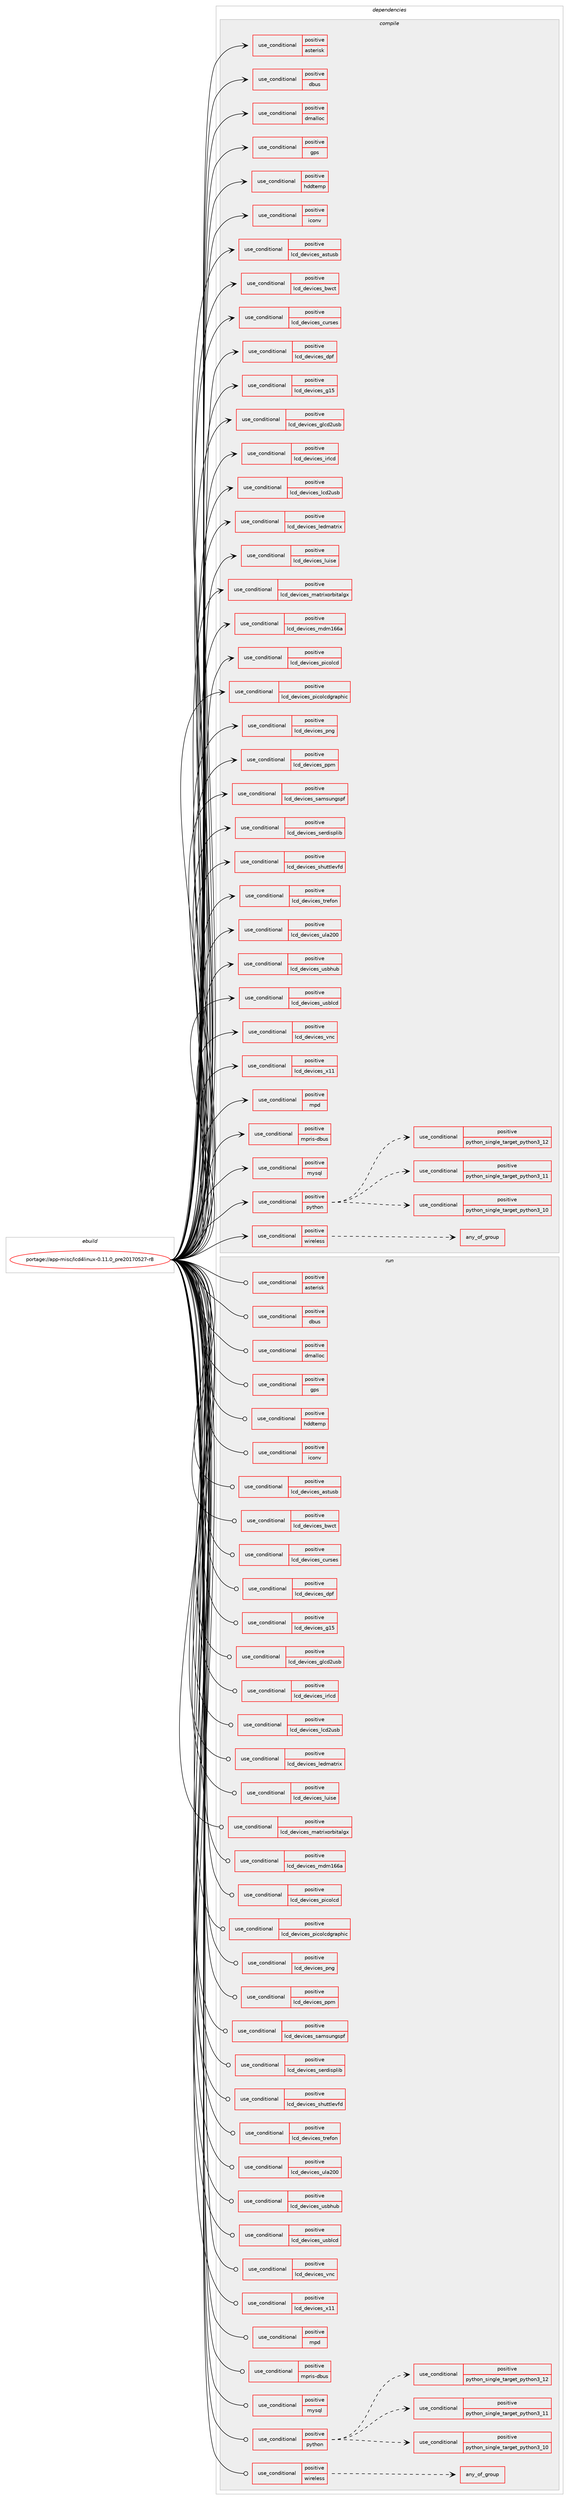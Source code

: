 digraph prolog {

# *************
# Graph options
# *************

newrank=true;
concentrate=true;
compound=true;
graph [rankdir=LR,fontname=Helvetica,fontsize=10,ranksep=1.5];#, ranksep=2.5, nodesep=0.2];
edge  [arrowhead=vee];
node  [fontname=Helvetica,fontsize=10];

# **********
# The ebuild
# **********

subgraph cluster_leftcol {
color=gray;
rank=same;
label=<<i>ebuild</i>>;
id [label="portage://app-misc/lcd4linux-0.11.0_pre20170527-r8", color=red, width=4, href="../app-misc/lcd4linux-0.11.0_pre20170527-r8.svg"];
}

# ****************
# The dependencies
# ****************

subgraph cluster_midcol {
color=gray;
label=<<i>dependencies</i>>;
subgraph cluster_compile {
fillcolor="#eeeeee";
style=filled;
label=<<i>compile</i>>;
subgraph cond11687 {
dependency18471 [label=<<TABLE BORDER="0" CELLBORDER="1" CELLSPACING="0" CELLPADDING="4"><TR><TD ROWSPAN="3" CELLPADDING="10">use_conditional</TD></TR><TR><TD>positive</TD></TR><TR><TD>asterisk</TD></TR></TABLE>>, shape=none, color=red];
# *** BEGIN UNKNOWN DEPENDENCY TYPE (TODO) ***
# dependency18471 -> package_dependency(portage://app-misc/lcd4linux-0.11.0_pre20170527-r8,install,no,net-misc,asterisk,none,[,,],[],[])
# *** END UNKNOWN DEPENDENCY TYPE (TODO) ***

}
id:e -> dependency18471:w [weight=20,style="solid",arrowhead="vee"];
subgraph cond11688 {
dependency18472 [label=<<TABLE BORDER="0" CELLBORDER="1" CELLSPACING="0" CELLPADDING="4"><TR><TD ROWSPAN="3" CELLPADDING="10">use_conditional</TD></TR><TR><TD>positive</TD></TR><TR><TD>dbus</TD></TR></TABLE>>, shape=none, color=red];
# *** BEGIN UNKNOWN DEPENDENCY TYPE (TODO) ***
# dependency18472 -> package_dependency(portage://app-misc/lcd4linux-0.11.0_pre20170527-r8,install,no,sys-apps,dbus,none,[,,],[],[])
# *** END UNKNOWN DEPENDENCY TYPE (TODO) ***

}
id:e -> dependency18472:w [weight=20,style="solid",arrowhead="vee"];
subgraph cond11689 {
dependency18473 [label=<<TABLE BORDER="0" CELLBORDER="1" CELLSPACING="0" CELLPADDING="4"><TR><TD ROWSPAN="3" CELLPADDING="10">use_conditional</TD></TR><TR><TD>positive</TD></TR><TR><TD>dmalloc</TD></TR></TABLE>>, shape=none, color=red];
# *** BEGIN UNKNOWN DEPENDENCY TYPE (TODO) ***
# dependency18473 -> package_dependency(portage://app-misc/lcd4linux-0.11.0_pre20170527-r8,install,no,dev-libs,dmalloc,none,[,,],[],[])
# *** END UNKNOWN DEPENDENCY TYPE (TODO) ***

}
id:e -> dependency18473:w [weight=20,style="solid",arrowhead="vee"];
subgraph cond11690 {
dependency18474 [label=<<TABLE BORDER="0" CELLBORDER="1" CELLSPACING="0" CELLPADDING="4"><TR><TD ROWSPAN="3" CELLPADDING="10">use_conditional</TD></TR><TR><TD>positive</TD></TR><TR><TD>gps</TD></TR></TABLE>>, shape=none, color=red];
# *** BEGIN UNKNOWN DEPENDENCY TYPE (TODO) ***
# dependency18474 -> package_dependency(portage://app-misc/lcd4linux-0.11.0_pre20170527-r8,install,no,dev-libs,nmeap,none,[,,],[],[])
# *** END UNKNOWN DEPENDENCY TYPE (TODO) ***

}
id:e -> dependency18474:w [weight=20,style="solid",arrowhead="vee"];
subgraph cond11691 {
dependency18475 [label=<<TABLE BORDER="0" CELLBORDER="1" CELLSPACING="0" CELLPADDING="4"><TR><TD ROWSPAN="3" CELLPADDING="10">use_conditional</TD></TR><TR><TD>positive</TD></TR><TR><TD>hddtemp</TD></TR></TABLE>>, shape=none, color=red];
# *** BEGIN UNKNOWN DEPENDENCY TYPE (TODO) ***
# dependency18475 -> package_dependency(portage://app-misc/lcd4linux-0.11.0_pre20170527-r8,install,no,app-admin,hddtemp,none,[,,],[],[])
# *** END UNKNOWN DEPENDENCY TYPE (TODO) ***

}
id:e -> dependency18475:w [weight=20,style="solid",arrowhead="vee"];
subgraph cond11692 {
dependency18476 [label=<<TABLE BORDER="0" CELLBORDER="1" CELLSPACING="0" CELLPADDING="4"><TR><TD ROWSPAN="3" CELLPADDING="10">use_conditional</TD></TR><TR><TD>positive</TD></TR><TR><TD>iconv</TD></TR></TABLE>>, shape=none, color=red];
# *** BEGIN UNKNOWN DEPENDENCY TYPE (TODO) ***
# dependency18476 -> package_dependency(portage://app-misc/lcd4linux-0.11.0_pre20170527-r8,install,no,virtual,libiconv,none,[,,],[],[])
# *** END UNKNOWN DEPENDENCY TYPE (TODO) ***

}
id:e -> dependency18476:w [weight=20,style="solid",arrowhead="vee"];
subgraph cond11693 {
dependency18477 [label=<<TABLE BORDER="0" CELLBORDER="1" CELLSPACING="0" CELLPADDING="4"><TR><TD ROWSPAN="3" CELLPADDING="10">use_conditional</TD></TR><TR><TD>positive</TD></TR><TR><TD>lcd_devices_astusb</TD></TR></TABLE>>, shape=none, color=red];
# *** BEGIN UNKNOWN DEPENDENCY TYPE (TODO) ***
# dependency18477 -> package_dependency(portage://app-misc/lcd4linux-0.11.0_pre20170527-r8,install,no,virtual,libusb,none,[,,],[slot(0),equal],[])
# *** END UNKNOWN DEPENDENCY TYPE (TODO) ***

}
id:e -> dependency18477:w [weight=20,style="solid",arrowhead="vee"];
subgraph cond11694 {
dependency18478 [label=<<TABLE BORDER="0" CELLBORDER="1" CELLSPACING="0" CELLPADDING="4"><TR><TD ROWSPAN="3" CELLPADDING="10">use_conditional</TD></TR><TR><TD>positive</TD></TR><TR><TD>lcd_devices_bwct</TD></TR></TABLE>>, shape=none, color=red];
# *** BEGIN UNKNOWN DEPENDENCY TYPE (TODO) ***
# dependency18478 -> package_dependency(portage://app-misc/lcd4linux-0.11.0_pre20170527-r8,install,no,virtual,libusb,none,[,,],[slot(0),equal],[])
# *** END UNKNOWN DEPENDENCY TYPE (TODO) ***

}
id:e -> dependency18478:w [weight=20,style="solid",arrowhead="vee"];
subgraph cond11695 {
dependency18479 [label=<<TABLE BORDER="0" CELLBORDER="1" CELLSPACING="0" CELLPADDING="4"><TR><TD ROWSPAN="3" CELLPADDING="10">use_conditional</TD></TR><TR><TD>positive</TD></TR><TR><TD>lcd_devices_curses</TD></TR></TABLE>>, shape=none, color=red];
# *** BEGIN UNKNOWN DEPENDENCY TYPE (TODO) ***
# dependency18479 -> package_dependency(portage://app-misc/lcd4linux-0.11.0_pre20170527-r8,install,no,sys-libs,ncurses,none,[,,],[slot(0),equal],[])
# *** END UNKNOWN DEPENDENCY TYPE (TODO) ***

}
id:e -> dependency18479:w [weight=20,style="solid",arrowhead="vee"];
subgraph cond11696 {
dependency18480 [label=<<TABLE BORDER="0" CELLBORDER="1" CELLSPACING="0" CELLPADDING="4"><TR><TD ROWSPAN="3" CELLPADDING="10">use_conditional</TD></TR><TR><TD>positive</TD></TR><TR><TD>lcd_devices_dpf</TD></TR></TABLE>>, shape=none, color=red];
# *** BEGIN UNKNOWN DEPENDENCY TYPE (TODO) ***
# dependency18480 -> package_dependency(portage://app-misc/lcd4linux-0.11.0_pre20170527-r8,install,no,virtual,libusb,none,[,,],[slot(0),equal],[])
# *** END UNKNOWN DEPENDENCY TYPE (TODO) ***

}
id:e -> dependency18480:w [weight=20,style="solid",arrowhead="vee"];
subgraph cond11697 {
dependency18481 [label=<<TABLE BORDER="0" CELLBORDER="1" CELLSPACING="0" CELLPADDING="4"><TR><TD ROWSPAN="3" CELLPADDING="10">use_conditional</TD></TR><TR><TD>positive</TD></TR><TR><TD>lcd_devices_g15</TD></TR></TABLE>>, shape=none, color=red];
# *** BEGIN UNKNOWN DEPENDENCY TYPE (TODO) ***
# dependency18481 -> package_dependency(portage://app-misc/lcd4linux-0.11.0_pre20170527-r8,install,no,virtual,libusb,none,[,,],[slot(0),equal],[])
# *** END UNKNOWN DEPENDENCY TYPE (TODO) ***

}
id:e -> dependency18481:w [weight=20,style="solid",arrowhead="vee"];
subgraph cond11698 {
dependency18482 [label=<<TABLE BORDER="0" CELLBORDER="1" CELLSPACING="0" CELLPADDING="4"><TR><TD ROWSPAN="3" CELLPADDING="10">use_conditional</TD></TR><TR><TD>positive</TD></TR><TR><TD>lcd_devices_glcd2usb</TD></TR></TABLE>>, shape=none, color=red];
# *** BEGIN UNKNOWN DEPENDENCY TYPE (TODO) ***
# dependency18482 -> package_dependency(portage://app-misc/lcd4linux-0.11.0_pre20170527-r8,install,no,virtual,libusb,none,[,,],[slot(0),equal],[])
# *** END UNKNOWN DEPENDENCY TYPE (TODO) ***

}
id:e -> dependency18482:w [weight=20,style="solid",arrowhead="vee"];
subgraph cond11699 {
dependency18483 [label=<<TABLE BORDER="0" CELLBORDER="1" CELLSPACING="0" CELLPADDING="4"><TR><TD ROWSPAN="3" CELLPADDING="10">use_conditional</TD></TR><TR><TD>positive</TD></TR><TR><TD>lcd_devices_irlcd</TD></TR></TABLE>>, shape=none, color=red];
# *** BEGIN UNKNOWN DEPENDENCY TYPE (TODO) ***
# dependency18483 -> package_dependency(portage://app-misc/lcd4linux-0.11.0_pre20170527-r8,install,no,virtual,libusb,none,[,,],[slot(0),equal],[])
# *** END UNKNOWN DEPENDENCY TYPE (TODO) ***

}
id:e -> dependency18483:w [weight=20,style="solid",arrowhead="vee"];
subgraph cond11700 {
dependency18484 [label=<<TABLE BORDER="0" CELLBORDER="1" CELLSPACING="0" CELLPADDING="4"><TR><TD ROWSPAN="3" CELLPADDING="10">use_conditional</TD></TR><TR><TD>positive</TD></TR><TR><TD>lcd_devices_lcd2usb</TD></TR></TABLE>>, shape=none, color=red];
# *** BEGIN UNKNOWN DEPENDENCY TYPE (TODO) ***
# dependency18484 -> package_dependency(portage://app-misc/lcd4linux-0.11.0_pre20170527-r8,install,no,virtual,libusb,none,[,,],[slot(0),equal],[])
# *** END UNKNOWN DEPENDENCY TYPE (TODO) ***

}
id:e -> dependency18484:w [weight=20,style="solid",arrowhead="vee"];
subgraph cond11701 {
dependency18485 [label=<<TABLE BORDER="0" CELLBORDER="1" CELLSPACING="0" CELLPADDING="4"><TR><TD ROWSPAN="3" CELLPADDING="10">use_conditional</TD></TR><TR><TD>positive</TD></TR><TR><TD>lcd_devices_ledmatrix</TD></TR></TABLE>>, shape=none, color=red];
# *** BEGIN UNKNOWN DEPENDENCY TYPE (TODO) ***
# dependency18485 -> package_dependency(portage://app-misc/lcd4linux-0.11.0_pre20170527-r8,install,no,virtual,libusb,none,[,,],[slot(0),equal],[])
# *** END UNKNOWN DEPENDENCY TYPE (TODO) ***

}
id:e -> dependency18485:w [weight=20,style="solid",arrowhead="vee"];
subgraph cond11702 {
dependency18486 [label=<<TABLE BORDER="0" CELLBORDER="1" CELLSPACING="0" CELLPADDING="4"><TR><TD ROWSPAN="3" CELLPADDING="10">use_conditional</TD></TR><TR><TD>positive</TD></TR><TR><TD>lcd_devices_luise</TD></TR></TABLE>>, shape=none, color=red];
# *** BEGIN UNKNOWN DEPENDENCY TYPE (TODO) ***
# dependency18486 -> package_dependency(portage://app-misc/lcd4linux-0.11.0_pre20170527-r8,install,no,dev-libs,luise,none,[,,],[],[])
# *** END UNKNOWN DEPENDENCY TYPE (TODO) ***

# *** BEGIN UNKNOWN DEPENDENCY TYPE (TODO) ***
# dependency18486 -> package_dependency(portage://app-misc/lcd4linux-0.11.0_pre20170527-r8,install,no,virtual,libusb,none,[,,],[slot(0),equal],[])
# *** END UNKNOWN DEPENDENCY TYPE (TODO) ***

}
id:e -> dependency18486:w [weight=20,style="solid",arrowhead="vee"];
subgraph cond11703 {
dependency18487 [label=<<TABLE BORDER="0" CELLBORDER="1" CELLSPACING="0" CELLPADDING="4"><TR><TD ROWSPAN="3" CELLPADDING="10">use_conditional</TD></TR><TR><TD>positive</TD></TR><TR><TD>lcd_devices_matrixorbitalgx</TD></TR></TABLE>>, shape=none, color=red];
# *** BEGIN UNKNOWN DEPENDENCY TYPE (TODO) ***
# dependency18487 -> package_dependency(portage://app-misc/lcd4linux-0.11.0_pre20170527-r8,install,no,virtual,libusb,none,[,,],[slot(0),equal],[])
# *** END UNKNOWN DEPENDENCY TYPE (TODO) ***

}
id:e -> dependency18487:w [weight=20,style="solid",arrowhead="vee"];
subgraph cond11704 {
dependency18488 [label=<<TABLE BORDER="0" CELLBORDER="1" CELLSPACING="0" CELLPADDING="4"><TR><TD ROWSPAN="3" CELLPADDING="10">use_conditional</TD></TR><TR><TD>positive</TD></TR><TR><TD>lcd_devices_mdm166a</TD></TR></TABLE>>, shape=none, color=red];
# *** BEGIN UNKNOWN DEPENDENCY TYPE (TODO) ***
# dependency18488 -> package_dependency(portage://app-misc/lcd4linux-0.11.0_pre20170527-r8,install,no,virtual,libusb,none,[,,],[slot(0),equal],[])
# *** END UNKNOWN DEPENDENCY TYPE (TODO) ***

}
id:e -> dependency18488:w [weight=20,style="solid",arrowhead="vee"];
subgraph cond11705 {
dependency18489 [label=<<TABLE BORDER="0" CELLBORDER="1" CELLSPACING="0" CELLPADDING="4"><TR><TD ROWSPAN="3" CELLPADDING="10">use_conditional</TD></TR><TR><TD>positive</TD></TR><TR><TD>lcd_devices_picolcd</TD></TR></TABLE>>, shape=none, color=red];
# *** BEGIN UNKNOWN DEPENDENCY TYPE (TODO) ***
# dependency18489 -> package_dependency(portage://app-misc/lcd4linux-0.11.0_pre20170527-r8,install,no,virtual,libusb,none,[,,],[slot(0),equal],[])
# *** END UNKNOWN DEPENDENCY TYPE (TODO) ***

}
id:e -> dependency18489:w [weight=20,style="solid",arrowhead="vee"];
subgraph cond11706 {
dependency18490 [label=<<TABLE BORDER="0" CELLBORDER="1" CELLSPACING="0" CELLPADDING="4"><TR><TD ROWSPAN="3" CELLPADDING="10">use_conditional</TD></TR><TR><TD>positive</TD></TR><TR><TD>lcd_devices_picolcdgraphic</TD></TR></TABLE>>, shape=none, color=red];
# *** BEGIN UNKNOWN DEPENDENCY TYPE (TODO) ***
# dependency18490 -> package_dependency(portage://app-misc/lcd4linux-0.11.0_pre20170527-r8,install,no,virtual,libusb,none,[,,],[slot(0),equal],[])
# *** END UNKNOWN DEPENDENCY TYPE (TODO) ***

}
id:e -> dependency18490:w [weight=20,style="solid",arrowhead="vee"];
subgraph cond11707 {
dependency18491 [label=<<TABLE BORDER="0" CELLBORDER="1" CELLSPACING="0" CELLPADDING="4"><TR><TD ROWSPAN="3" CELLPADDING="10">use_conditional</TD></TR><TR><TD>positive</TD></TR><TR><TD>lcd_devices_png</TD></TR></TABLE>>, shape=none, color=red];
# *** BEGIN UNKNOWN DEPENDENCY TYPE (TODO) ***
# dependency18491 -> package_dependency(portage://app-misc/lcd4linux-0.11.0_pre20170527-r8,install,no,media-libs,gd,none,[,,],[],[use(enable(png),none)])
# *** END UNKNOWN DEPENDENCY TYPE (TODO) ***

# *** BEGIN UNKNOWN DEPENDENCY TYPE (TODO) ***
# dependency18491 -> package_dependency(portage://app-misc/lcd4linux-0.11.0_pre20170527-r8,install,no,media-libs,libpng,none,[,,],[slot(0),equal],[])
# *** END UNKNOWN DEPENDENCY TYPE (TODO) ***

}
id:e -> dependency18491:w [weight=20,style="solid",arrowhead="vee"];
subgraph cond11708 {
dependency18492 [label=<<TABLE BORDER="0" CELLBORDER="1" CELLSPACING="0" CELLPADDING="4"><TR><TD ROWSPAN="3" CELLPADDING="10">use_conditional</TD></TR><TR><TD>positive</TD></TR><TR><TD>lcd_devices_ppm</TD></TR></TABLE>>, shape=none, color=red];
# *** BEGIN UNKNOWN DEPENDENCY TYPE (TODO) ***
# dependency18492 -> package_dependency(portage://app-misc/lcd4linux-0.11.0_pre20170527-r8,install,no,media-libs,gd,none,[,,],[],[])
# *** END UNKNOWN DEPENDENCY TYPE (TODO) ***

}
id:e -> dependency18492:w [weight=20,style="solid",arrowhead="vee"];
subgraph cond11709 {
dependency18493 [label=<<TABLE BORDER="0" CELLBORDER="1" CELLSPACING="0" CELLPADDING="4"><TR><TD ROWSPAN="3" CELLPADDING="10">use_conditional</TD></TR><TR><TD>positive</TD></TR><TR><TD>lcd_devices_samsungspf</TD></TR></TABLE>>, shape=none, color=red];
# *** BEGIN UNKNOWN DEPENDENCY TYPE (TODO) ***
# dependency18493 -> package_dependency(portage://app-misc/lcd4linux-0.11.0_pre20170527-r8,install,no,virtual,libusb,none,[,,],[slot(0),equal],[])
# *** END UNKNOWN DEPENDENCY TYPE (TODO) ***

}
id:e -> dependency18493:w [weight=20,style="solid",arrowhead="vee"];
subgraph cond11710 {
dependency18494 [label=<<TABLE BORDER="0" CELLBORDER="1" CELLSPACING="0" CELLPADDING="4"><TR><TD ROWSPAN="3" CELLPADDING="10">use_conditional</TD></TR><TR><TD>positive</TD></TR><TR><TD>lcd_devices_serdisplib</TD></TR></TABLE>>, shape=none, color=red];
# *** BEGIN UNKNOWN DEPENDENCY TYPE (TODO) ***
# dependency18494 -> package_dependency(portage://app-misc/lcd4linux-0.11.0_pre20170527-r8,install,no,dev-libs,serdisplib,none,[,,],[],[])
# *** END UNKNOWN DEPENDENCY TYPE (TODO) ***

}
id:e -> dependency18494:w [weight=20,style="solid",arrowhead="vee"];
subgraph cond11711 {
dependency18495 [label=<<TABLE BORDER="0" CELLBORDER="1" CELLSPACING="0" CELLPADDING="4"><TR><TD ROWSPAN="3" CELLPADDING="10">use_conditional</TD></TR><TR><TD>positive</TD></TR><TR><TD>lcd_devices_shuttlevfd</TD></TR></TABLE>>, shape=none, color=red];
# *** BEGIN UNKNOWN DEPENDENCY TYPE (TODO) ***
# dependency18495 -> package_dependency(portage://app-misc/lcd4linux-0.11.0_pre20170527-r8,install,no,virtual,libusb,none,[,,],[slot(0),equal],[])
# *** END UNKNOWN DEPENDENCY TYPE (TODO) ***

}
id:e -> dependency18495:w [weight=20,style="solid",arrowhead="vee"];
subgraph cond11712 {
dependency18496 [label=<<TABLE BORDER="0" CELLBORDER="1" CELLSPACING="0" CELLPADDING="4"><TR><TD ROWSPAN="3" CELLPADDING="10">use_conditional</TD></TR><TR><TD>positive</TD></TR><TR><TD>lcd_devices_trefon</TD></TR></TABLE>>, shape=none, color=red];
# *** BEGIN UNKNOWN DEPENDENCY TYPE (TODO) ***
# dependency18496 -> package_dependency(portage://app-misc/lcd4linux-0.11.0_pre20170527-r8,install,no,virtual,libusb,none,[,,],[slot(0),equal],[])
# *** END UNKNOWN DEPENDENCY TYPE (TODO) ***

}
id:e -> dependency18496:w [weight=20,style="solid",arrowhead="vee"];
subgraph cond11713 {
dependency18497 [label=<<TABLE BORDER="0" CELLBORDER="1" CELLSPACING="0" CELLPADDING="4"><TR><TD ROWSPAN="3" CELLPADDING="10">use_conditional</TD></TR><TR><TD>positive</TD></TR><TR><TD>lcd_devices_ula200</TD></TR></TABLE>>, shape=none, color=red];
# *** BEGIN UNKNOWN DEPENDENCY TYPE (TODO) ***
# dependency18497 -> package_dependency(portage://app-misc/lcd4linux-0.11.0_pre20170527-r8,install,no,dev-embedded,libftdi,none,[,,],[slot(1),equal],[])
# *** END UNKNOWN DEPENDENCY TYPE (TODO) ***

# *** BEGIN UNKNOWN DEPENDENCY TYPE (TODO) ***
# dependency18497 -> package_dependency(portage://app-misc/lcd4linux-0.11.0_pre20170527-r8,install,no,virtual,libusb,none,[,,],[slot(0),equal],[])
# *** END UNKNOWN DEPENDENCY TYPE (TODO) ***

}
id:e -> dependency18497:w [weight=20,style="solid",arrowhead="vee"];
subgraph cond11714 {
dependency18498 [label=<<TABLE BORDER="0" CELLBORDER="1" CELLSPACING="0" CELLPADDING="4"><TR><TD ROWSPAN="3" CELLPADDING="10">use_conditional</TD></TR><TR><TD>positive</TD></TR><TR><TD>lcd_devices_usbhub</TD></TR></TABLE>>, shape=none, color=red];
# *** BEGIN UNKNOWN DEPENDENCY TYPE (TODO) ***
# dependency18498 -> package_dependency(portage://app-misc/lcd4linux-0.11.0_pre20170527-r8,install,no,virtual,libusb,none,[,,],[slot(0),equal],[])
# *** END UNKNOWN DEPENDENCY TYPE (TODO) ***

}
id:e -> dependency18498:w [weight=20,style="solid",arrowhead="vee"];
subgraph cond11715 {
dependency18499 [label=<<TABLE BORDER="0" CELLBORDER="1" CELLSPACING="0" CELLPADDING="4"><TR><TD ROWSPAN="3" CELLPADDING="10">use_conditional</TD></TR><TR><TD>positive</TD></TR><TR><TD>lcd_devices_usblcd</TD></TR></TABLE>>, shape=none, color=red];
# *** BEGIN UNKNOWN DEPENDENCY TYPE (TODO) ***
# dependency18499 -> package_dependency(portage://app-misc/lcd4linux-0.11.0_pre20170527-r8,install,no,virtual,libusb,none,[,,],[slot(0),equal],[])
# *** END UNKNOWN DEPENDENCY TYPE (TODO) ***

}
id:e -> dependency18499:w [weight=20,style="solid",arrowhead="vee"];
subgraph cond11716 {
dependency18500 [label=<<TABLE BORDER="0" CELLBORDER="1" CELLSPACING="0" CELLPADDING="4"><TR><TD ROWSPAN="3" CELLPADDING="10">use_conditional</TD></TR><TR><TD>positive</TD></TR><TR><TD>lcd_devices_vnc</TD></TR></TABLE>>, shape=none, color=red];
# *** BEGIN UNKNOWN DEPENDENCY TYPE (TODO) ***
# dependency18500 -> package_dependency(portage://app-misc/lcd4linux-0.11.0_pre20170527-r8,install,no,net-libs,libvncserver,none,[,,],[],[])
# *** END UNKNOWN DEPENDENCY TYPE (TODO) ***

}
id:e -> dependency18500:w [weight=20,style="solid",arrowhead="vee"];
subgraph cond11717 {
dependency18501 [label=<<TABLE BORDER="0" CELLBORDER="1" CELLSPACING="0" CELLPADDING="4"><TR><TD ROWSPAN="3" CELLPADDING="10">use_conditional</TD></TR><TR><TD>positive</TD></TR><TR><TD>lcd_devices_x11</TD></TR></TABLE>>, shape=none, color=red];
# *** BEGIN UNKNOWN DEPENDENCY TYPE (TODO) ***
# dependency18501 -> package_dependency(portage://app-misc/lcd4linux-0.11.0_pre20170527-r8,install,no,x11-libs,libX11,none,[,,],[],[])
# *** END UNKNOWN DEPENDENCY TYPE (TODO) ***

}
id:e -> dependency18501:w [weight=20,style="solid",arrowhead="vee"];
subgraph cond11718 {
dependency18502 [label=<<TABLE BORDER="0" CELLBORDER="1" CELLSPACING="0" CELLPADDING="4"><TR><TD ROWSPAN="3" CELLPADDING="10">use_conditional</TD></TR><TR><TD>positive</TD></TR><TR><TD>mpd</TD></TR></TABLE>>, shape=none, color=red];
# *** BEGIN UNKNOWN DEPENDENCY TYPE (TODO) ***
# dependency18502 -> package_dependency(portage://app-misc/lcd4linux-0.11.0_pre20170527-r8,install,no,media-libs,libmpd,none,[,,],[],[])
# *** END UNKNOWN DEPENDENCY TYPE (TODO) ***

}
id:e -> dependency18502:w [weight=20,style="solid",arrowhead="vee"];
subgraph cond11719 {
dependency18503 [label=<<TABLE BORDER="0" CELLBORDER="1" CELLSPACING="0" CELLPADDING="4"><TR><TD ROWSPAN="3" CELLPADDING="10">use_conditional</TD></TR><TR><TD>positive</TD></TR><TR><TD>mpris-dbus</TD></TR></TABLE>>, shape=none, color=red];
# *** BEGIN UNKNOWN DEPENDENCY TYPE (TODO) ***
# dependency18503 -> package_dependency(portage://app-misc/lcd4linux-0.11.0_pre20170527-r8,install,no,sys-apps,dbus,none,[,,],[],[])
# *** END UNKNOWN DEPENDENCY TYPE (TODO) ***

}
id:e -> dependency18503:w [weight=20,style="solid",arrowhead="vee"];
subgraph cond11720 {
dependency18504 [label=<<TABLE BORDER="0" CELLBORDER="1" CELLSPACING="0" CELLPADDING="4"><TR><TD ROWSPAN="3" CELLPADDING="10">use_conditional</TD></TR><TR><TD>positive</TD></TR><TR><TD>mysql</TD></TR></TABLE>>, shape=none, color=red];
# *** BEGIN UNKNOWN DEPENDENCY TYPE (TODO) ***
# dependency18504 -> package_dependency(portage://app-misc/lcd4linux-0.11.0_pre20170527-r8,install,no,dev-db,mysql-connector-c,none,[,,],[slot(0),equal],[])
# *** END UNKNOWN DEPENDENCY TYPE (TODO) ***

}
id:e -> dependency18504:w [weight=20,style="solid",arrowhead="vee"];
subgraph cond11721 {
dependency18505 [label=<<TABLE BORDER="0" CELLBORDER="1" CELLSPACING="0" CELLPADDING="4"><TR><TD ROWSPAN="3" CELLPADDING="10">use_conditional</TD></TR><TR><TD>positive</TD></TR><TR><TD>python</TD></TR></TABLE>>, shape=none, color=red];
subgraph cond11722 {
dependency18506 [label=<<TABLE BORDER="0" CELLBORDER="1" CELLSPACING="0" CELLPADDING="4"><TR><TD ROWSPAN="3" CELLPADDING="10">use_conditional</TD></TR><TR><TD>positive</TD></TR><TR><TD>python_single_target_python3_10</TD></TR></TABLE>>, shape=none, color=red];
# *** BEGIN UNKNOWN DEPENDENCY TYPE (TODO) ***
# dependency18506 -> package_dependency(portage://app-misc/lcd4linux-0.11.0_pre20170527-r8,install,no,dev-lang,python,none,[,,],[slot(3.10)],[])
# *** END UNKNOWN DEPENDENCY TYPE (TODO) ***

}
dependency18505:e -> dependency18506:w [weight=20,style="dashed",arrowhead="vee"];
subgraph cond11723 {
dependency18507 [label=<<TABLE BORDER="0" CELLBORDER="1" CELLSPACING="0" CELLPADDING="4"><TR><TD ROWSPAN="3" CELLPADDING="10">use_conditional</TD></TR><TR><TD>positive</TD></TR><TR><TD>python_single_target_python3_11</TD></TR></TABLE>>, shape=none, color=red];
# *** BEGIN UNKNOWN DEPENDENCY TYPE (TODO) ***
# dependency18507 -> package_dependency(portage://app-misc/lcd4linux-0.11.0_pre20170527-r8,install,no,dev-lang,python,none,[,,],[slot(3.11)],[])
# *** END UNKNOWN DEPENDENCY TYPE (TODO) ***

}
dependency18505:e -> dependency18507:w [weight=20,style="dashed",arrowhead="vee"];
subgraph cond11724 {
dependency18508 [label=<<TABLE BORDER="0" CELLBORDER="1" CELLSPACING="0" CELLPADDING="4"><TR><TD ROWSPAN="3" CELLPADDING="10">use_conditional</TD></TR><TR><TD>positive</TD></TR><TR><TD>python_single_target_python3_12</TD></TR></TABLE>>, shape=none, color=red];
# *** BEGIN UNKNOWN DEPENDENCY TYPE (TODO) ***
# dependency18508 -> package_dependency(portage://app-misc/lcd4linux-0.11.0_pre20170527-r8,install,no,dev-lang,python,none,[,,],[slot(3.12)],[])
# *** END UNKNOWN DEPENDENCY TYPE (TODO) ***

}
dependency18505:e -> dependency18508:w [weight=20,style="dashed",arrowhead="vee"];
}
id:e -> dependency18505:w [weight=20,style="solid",arrowhead="vee"];
subgraph cond11725 {
dependency18509 [label=<<TABLE BORDER="0" CELLBORDER="1" CELLSPACING="0" CELLPADDING="4"><TR><TD ROWSPAN="3" CELLPADDING="10">use_conditional</TD></TR><TR><TD>positive</TD></TR><TR><TD>wireless</TD></TR></TABLE>>, shape=none, color=red];
subgraph any320 {
dependency18510 [label=<<TABLE BORDER="0" CELLBORDER="1" CELLSPACING="0" CELLPADDING="4"><TR><TD CELLPADDING="10">any_of_group</TD></TR></TABLE>>, shape=none, color=red];# *** BEGIN UNKNOWN DEPENDENCY TYPE (TODO) ***
# dependency18510 -> package_dependency(portage://app-misc/lcd4linux-0.11.0_pre20170527-r8,install,no,net-wireless,iw,none,[,,],[],[])
# *** END UNKNOWN DEPENDENCY TYPE (TODO) ***

# *** BEGIN UNKNOWN DEPENDENCY TYPE (TODO) ***
# dependency18510 -> package_dependency(portage://app-misc/lcd4linux-0.11.0_pre20170527-r8,install,no,net-wireless,wireless-tools,none,[,,],[],[])
# *** END UNKNOWN DEPENDENCY TYPE (TODO) ***

}
dependency18509:e -> dependency18510:w [weight=20,style="dashed",arrowhead="vee"];
}
id:e -> dependency18509:w [weight=20,style="solid",arrowhead="vee"];
}
subgraph cluster_compileandrun {
fillcolor="#eeeeee";
style=filled;
label=<<i>compile and run</i>>;
}
subgraph cluster_run {
fillcolor="#eeeeee";
style=filled;
label=<<i>run</i>>;
subgraph cond11726 {
dependency18511 [label=<<TABLE BORDER="0" CELLBORDER="1" CELLSPACING="0" CELLPADDING="4"><TR><TD ROWSPAN="3" CELLPADDING="10">use_conditional</TD></TR><TR><TD>positive</TD></TR><TR><TD>asterisk</TD></TR></TABLE>>, shape=none, color=red];
# *** BEGIN UNKNOWN DEPENDENCY TYPE (TODO) ***
# dependency18511 -> package_dependency(portage://app-misc/lcd4linux-0.11.0_pre20170527-r8,run,no,net-misc,asterisk,none,[,,],[],[])
# *** END UNKNOWN DEPENDENCY TYPE (TODO) ***

}
id:e -> dependency18511:w [weight=20,style="solid",arrowhead="odot"];
subgraph cond11727 {
dependency18512 [label=<<TABLE BORDER="0" CELLBORDER="1" CELLSPACING="0" CELLPADDING="4"><TR><TD ROWSPAN="3" CELLPADDING="10">use_conditional</TD></TR><TR><TD>positive</TD></TR><TR><TD>dbus</TD></TR></TABLE>>, shape=none, color=red];
# *** BEGIN UNKNOWN DEPENDENCY TYPE (TODO) ***
# dependency18512 -> package_dependency(portage://app-misc/lcd4linux-0.11.0_pre20170527-r8,run,no,sys-apps,dbus,none,[,,],[],[])
# *** END UNKNOWN DEPENDENCY TYPE (TODO) ***

}
id:e -> dependency18512:w [weight=20,style="solid",arrowhead="odot"];
subgraph cond11728 {
dependency18513 [label=<<TABLE BORDER="0" CELLBORDER="1" CELLSPACING="0" CELLPADDING="4"><TR><TD ROWSPAN="3" CELLPADDING="10">use_conditional</TD></TR><TR><TD>positive</TD></TR><TR><TD>dmalloc</TD></TR></TABLE>>, shape=none, color=red];
# *** BEGIN UNKNOWN DEPENDENCY TYPE (TODO) ***
# dependency18513 -> package_dependency(portage://app-misc/lcd4linux-0.11.0_pre20170527-r8,run,no,dev-libs,dmalloc,none,[,,],[],[])
# *** END UNKNOWN DEPENDENCY TYPE (TODO) ***

}
id:e -> dependency18513:w [weight=20,style="solid",arrowhead="odot"];
subgraph cond11729 {
dependency18514 [label=<<TABLE BORDER="0" CELLBORDER="1" CELLSPACING="0" CELLPADDING="4"><TR><TD ROWSPAN="3" CELLPADDING="10">use_conditional</TD></TR><TR><TD>positive</TD></TR><TR><TD>gps</TD></TR></TABLE>>, shape=none, color=red];
# *** BEGIN UNKNOWN DEPENDENCY TYPE (TODO) ***
# dependency18514 -> package_dependency(portage://app-misc/lcd4linux-0.11.0_pre20170527-r8,run,no,dev-libs,nmeap,none,[,,],[],[])
# *** END UNKNOWN DEPENDENCY TYPE (TODO) ***

}
id:e -> dependency18514:w [weight=20,style="solid",arrowhead="odot"];
subgraph cond11730 {
dependency18515 [label=<<TABLE BORDER="0" CELLBORDER="1" CELLSPACING="0" CELLPADDING="4"><TR><TD ROWSPAN="3" CELLPADDING="10">use_conditional</TD></TR><TR><TD>positive</TD></TR><TR><TD>hddtemp</TD></TR></TABLE>>, shape=none, color=red];
# *** BEGIN UNKNOWN DEPENDENCY TYPE (TODO) ***
# dependency18515 -> package_dependency(portage://app-misc/lcd4linux-0.11.0_pre20170527-r8,run,no,app-admin,hddtemp,none,[,,],[],[])
# *** END UNKNOWN DEPENDENCY TYPE (TODO) ***

}
id:e -> dependency18515:w [weight=20,style="solid",arrowhead="odot"];
subgraph cond11731 {
dependency18516 [label=<<TABLE BORDER="0" CELLBORDER="1" CELLSPACING="0" CELLPADDING="4"><TR><TD ROWSPAN="3" CELLPADDING="10">use_conditional</TD></TR><TR><TD>positive</TD></TR><TR><TD>iconv</TD></TR></TABLE>>, shape=none, color=red];
# *** BEGIN UNKNOWN DEPENDENCY TYPE (TODO) ***
# dependency18516 -> package_dependency(portage://app-misc/lcd4linux-0.11.0_pre20170527-r8,run,no,virtual,libiconv,none,[,,],[],[])
# *** END UNKNOWN DEPENDENCY TYPE (TODO) ***

}
id:e -> dependency18516:w [weight=20,style="solid",arrowhead="odot"];
subgraph cond11732 {
dependency18517 [label=<<TABLE BORDER="0" CELLBORDER="1" CELLSPACING="0" CELLPADDING="4"><TR><TD ROWSPAN="3" CELLPADDING="10">use_conditional</TD></TR><TR><TD>positive</TD></TR><TR><TD>lcd_devices_astusb</TD></TR></TABLE>>, shape=none, color=red];
# *** BEGIN UNKNOWN DEPENDENCY TYPE (TODO) ***
# dependency18517 -> package_dependency(portage://app-misc/lcd4linux-0.11.0_pre20170527-r8,run,no,virtual,libusb,none,[,,],[slot(0),equal],[])
# *** END UNKNOWN DEPENDENCY TYPE (TODO) ***

}
id:e -> dependency18517:w [weight=20,style="solid",arrowhead="odot"];
subgraph cond11733 {
dependency18518 [label=<<TABLE BORDER="0" CELLBORDER="1" CELLSPACING="0" CELLPADDING="4"><TR><TD ROWSPAN="3" CELLPADDING="10">use_conditional</TD></TR><TR><TD>positive</TD></TR><TR><TD>lcd_devices_bwct</TD></TR></TABLE>>, shape=none, color=red];
# *** BEGIN UNKNOWN DEPENDENCY TYPE (TODO) ***
# dependency18518 -> package_dependency(portage://app-misc/lcd4linux-0.11.0_pre20170527-r8,run,no,virtual,libusb,none,[,,],[slot(0),equal],[])
# *** END UNKNOWN DEPENDENCY TYPE (TODO) ***

}
id:e -> dependency18518:w [weight=20,style="solid",arrowhead="odot"];
subgraph cond11734 {
dependency18519 [label=<<TABLE BORDER="0" CELLBORDER="1" CELLSPACING="0" CELLPADDING="4"><TR><TD ROWSPAN="3" CELLPADDING="10">use_conditional</TD></TR><TR><TD>positive</TD></TR><TR><TD>lcd_devices_curses</TD></TR></TABLE>>, shape=none, color=red];
# *** BEGIN UNKNOWN DEPENDENCY TYPE (TODO) ***
# dependency18519 -> package_dependency(portage://app-misc/lcd4linux-0.11.0_pre20170527-r8,run,no,sys-libs,ncurses,none,[,,],[slot(0),equal],[])
# *** END UNKNOWN DEPENDENCY TYPE (TODO) ***

}
id:e -> dependency18519:w [weight=20,style="solid",arrowhead="odot"];
subgraph cond11735 {
dependency18520 [label=<<TABLE BORDER="0" CELLBORDER="1" CELLSPACING="0" CELLPADDING="4"><TR><TD ROWSPAN="3" CELLPADDING="10">use_conditional</TD></TR><TR><TD>positive</TD></TR><TR><TD>lcd_devices_dpf</TD></TR></TABLE>>, shape=none, color=red];
# *** BEGIN UNKNOWN DEPENDENCY TYPE (TODO) ***
# dependency18520 -> package_dependency(portage://app-misc/lcd4linux-0.11.0_pre20170527-r8,run,no,virtual,libusb,none,[,,],[slot(0),equal],[])
# *** END UNKNOWN DEPENDENCY TYPE (TODO) ***

}
id:e -> dependency18520:w [weight=20,style="solid",arrowhead="odot"];
subgraph cond11736 {
dependency18521 [label=<<TABLE BORDER="0" CELLBORDER="1" CELLSPACING="0" CELLPADDING="4"><TR><TD ROWSPAN="3" CELLPADDING="10">use_conditional</TD></TR><TR><TD>positive</TD></TR><TR><TD>lcd_devices_g15</TD></TR></TABLE>>, shape=none, color=red];
# *** BEGIN UNKNOWN DEPENDENCY TYPE (TODO) ***
# dependency18521 -> package_dependency(portage://app-misc/lcd4linux-0.11.0_pre20170527-r8,run,no,virtual,libusb,none,[,,],[slot(0),equal],[])
# *** END UNKNOWN DEPENDENCY TYPE (TODO) ***

}
id:e -> dependency18521:w [weight=20,style="solid",arrowhead="odot"];
subgraph cond11737 {
dependency18522 [label=<<TABLE BORDER="0" CELLBORDER="1" CELLSPACING="0" CELLPADDING="4"><TR><TD ROWSPAN="3" CELLPADDING="10">use_conditional</TD></TR><TR><TD>positive</TD></TR><TR><TD>lcd_devices_glcd2usb</TD></TR></TABLE>>, shape=none, color=red];
# *** BEGIN UNKNOWN DEPENDENCY TYPE (TODO) ***
# dependency18522 -> package_dependency(portage://app-misc/lcd4linux-0.11.0_pre20170527-r8,run,no,virtual,libusb,none,[,,],[slot(0),equal],[])
# *** END UNKNOWN DEPENDENCY TYPE (TODO) ***

}
id:e -> dependency18522:w [weight=20,style="solid",arrowhead="odot"];
subgraph cond11738 {
dependency18523 [label=<<TABLE BORDER="0" CELLBORDER="1" CELLSPACING="0" CELLPADDING="4"><TR><TD ROWSPAN="3" CELLPADDING="10">use_conditional</TD></TR><TR><TD>positive</TD></TR><TR><TD>lcd_devices_irlcd</TD></TR></TABLE>>, shape=none, color=red];
# *** BEGIN UNKNOWN DEPENDENCY TYPE (TODO) ***
# dependency18523 -> package_dependency(portage://app-misc/lcd4linux-0.11.0_pre20170527-r8,run,no,virtual,libusb,none,[,,],[slot(0),equal],[])
# *** END UNKNOWN DEPENDENCY TYPE (TODO) ***

}
id:e -> dependency18523:w [weight=20,style="solid",arrowhead="odot"];
subgraph cond11739 {
dependency18524 [label=<<TABLE BORDER="0" CELLBORDER="1" CELLSPACING="0" CELLPADDING="4"><TR><TD ROWSPAN="3" CELLPADDING="10">use_conditional</TD></TR><TR><TD>positive</TD></TR><TR><TD>lcd_devices_lcd2usb</TD></TR></TABLE>>, shape=none, color=red];
# *** BEGIN UNKNOWN DEPENDENCY TYPE (TODO) ***
# dependency18524 -> package_dependency(portage://app-misc/lcd4linux-0.11.0_pre20170527-r8,run,no,virtual,libusb,none,[,,],[slot(0),equal],[])
# *** END UNKNOWN DEPENDENCY TYPE (TODO) ***

}
id:e -> dependency18524:w [weight=20,style="solid",arrowhead="odot"];
subgraph cond11740 {
dependency18525 [label=<<TABLE BORDER="0" CELLBORDER="1" CELLSPACING="0" CELLPADDING="4"><TR><TD ROWSPAN="3" CELLPADDING="10">use_conditional</TD></TR><TR><TD>positive</TD></TR><TR><TD>lcd_devices_ledmatrix</TD></TR></TABLE>>, shape=none, color=red];
# *** BEGIN UNKNOWN DEPENDENCY TYPE (TODO) ***
# dependency18525 -> package_dependency(portage://app-misc/lcd4linux-0.11.0_pre20170527-r8,run,no,virtual,libusb,none,[,,],[slot(0),equal],[])
# *** END UNKNOWN DEPENDENCY TYPE (TODO) ***

}
id:e -> dependency18525:w [weight=20,style="solid",arrowhead="odot"];
subgraph cond11741 {
dependency18526 [label=<<TABLE BORDER="0" CELLBORDER="1" CELLSPACING="0" CELLPADDING="4"><TR><TD ROWSPAN="3" CELLPADDING="10">use_conditional</TD></TR><TR><TD>positive</TD></TR><TR><TD>lcd_devices_luise</TD></TR></TABLE>>, shape=none, color=red];
# *** BEGIN UNKNOWN DEPENDENCY TYPE (TODO) ***
# dependency18526 -> package_dependency(portage://app-misc/lcd4linux-0.11.0_pre20170527-r8,run,no,dev-libs,luise,none,[,,],[],[])
# *** END UNKNOWN DEPENDENCY TYPE (TODO) ***

# *** BEGIN UNKNOWN DEPENDENCY TYPE (TODO) ***
# dependency18526 -> package_dependency(portage://app-misc/lcd4linux-0.11.0_pre20170527-r8,run,no,virtual,libusb,none,[,,],[slot(0),equal],[])
# *** END UNKNOWN DEPENDENCY TYPE (TODO) ***

}
id:e -> dependency18526:w [weight=20,style="solid",arrowhead="odot"];
subgraph cond11742 {
dependency18527 [label=<<TABLE BORDER="0" CELLBORDER="1" CELLSPACING="0" CELLPADDING="4"><TR><TD ROWSPAN="3" CELLPADDING="10">use_conditional</TD></TR><TR><TD>positive</TD></TR><TR><TD>lcd_devices_matrixorbitalgx</TD></TR></TABLE>>, shape=none, color=red];
# *** BEGIN UNKNOWN DEPENDENCY TYPE (TODO) ***
# dependency18527 -> package_dependency(portage://app-misc/lcd4linux-0.11.0_pre20170527-r8,run,no,virtual,libusb,none,[,,],[slot(0),equal],[])
# *** END UNKNOWN DEPENDENCY TYPE (TODO) ***

}
id:e -> dependency18527:w [weight=20,style="solid",arrowhead="odot"];
subgraph cond11743 {
dependency18528 [label=<<TABLE BORDER="0" CELLBORDER="1" CELLSPACING="0" CELLPADDING="4"><TR><TD ROWSPAN="3" CELLPADDING="10">use_conditional</TD></TR><TR><TD>positive</TD></TR><TR><TD>lcd_devices_mdm166a</TD></TR></TABLE>>, shape=none, color=red];
# *** BEGIN UNKNOWN DEPENDENCY TYPE (TODO) ***
# dependency18528 -> package_dependency(portage://app-misc/lcd4linux-0.11.0_pre20170527-r8,run,no,virtual,libusb,none,[,,],[slot(0),equal],[])
# *** END UNKNOWN DEPENDENCY TYPE (TODO) ***

}
id:e -> dependency18528:w [weight=20,style="solid",arrowhead="odot"];
subgraph cond11744 {
dependency18529 [label=<<TABLE BORDER="0" CELLBORDER="1" CELLSPACING="0" CELLPADDING="4"><TR><TD ROWSPAN="3" CELLPADDING="10">use_conditional</TD></TR><TR><TD>positive</TD></TR><TR><TD>lcd_devices_picolcd</TD></TR></TABLE>>, shape=none, color=red];
# *** BEGIN UNKNOWN DEPENDENCY TYPE (TODO) ***
# dependency18529 -> package_dependency(portage://app-misc/lcd4linux-0.11.0_pre20170527-r8,run,no,virtual,libusb,none,[,,],[slot(0),equal],[])
# *** END UNKNOWN DEPENDENCY TYPE (TODO) ***

}
id:e -> dependency18529:w [weight=20,style="solid",arrowhead="odot"];
subgraph cond11745 {
dependency18530 [label=<<TABLE BORDER="0" CELLBORDER="1" CELLSPACING="0" CELLPADDING="4"><TR><TD ROWSPAN="3" CELLPADDING="10">use_conditional</TD></TR><TR><TD>positive</TD></TR><TR><TD>lcd_devices_picolcdgraphic</TD></TR></TABLE>>, shape=none, color=red];
# *** BEGIN UNKNOWN DEPENDENCY TYPE (TODO) ***
# dependency18530 -> package_dependency(portage://app-misc/lcd4linux-0.11.0_pre20170527-r8,run,no,virtual,libusb,none,[,,],[slot(0),equal],[])
# *** END UNKNOWN DEPENDENCY TYPE (TODO) ***

}
id:e -> dependency18530:w [weight=20,style="solid",arrowhead="odot"];
subgraph cond11746 {
dependency18531 [label=<<TABLE BORDER="0" CELLBORDER="1" CELLSPACING="0" CELLPADDING="4"><TR><TD ROWSPAN="3" CELLPADDING="10">use_conditional</TD></TR><TR><TD>positive</TD></TR><TR><TD>lcd_devices_png</TD></TR></TABLE>>, shape=none, color=red];
# *** BEGIN UNKNOWN DEPENDENCY TYPE (TODO) ***
# dependency18531 -> package_dependency(portage://app-misc/lcd4linux-0.11.0_pre20170527-r8,run,no,media-libs,gd,none,[,,],[],[use(enable(png),none)])
# *** END UNKNOWN DEPENDENCY TYPE (TODO) ***

# *** BEGIN UNKNOWN DEPENDENCY TYPE (TODO) ***
# dependency18531 -> package_dependency(portage://app-misc/lcd4linux-0.11.0_pre20170527-r8,run,no,media-libs,libpng,none,[,,],[slot(0),equal],[])
# *** END UNKNOWN DEPENDENCY TYPE (TODO) ***

}
id:e -> dependency18531:w [weight=20,style="solid",arrowhead="odot"];
subgraph cond11747 {
dependency18532 [label=<<TABLE BORDER="0" CELLBORDER="1" CELLSPACING="0" CELLPADDING="4"><TR><TD ROWSPAN="3" CELLPADDING="10">use_conditional</TD></TR><TR><TD>positive</TD></TR><TR><TD>lcd_devices_ppm</TD></TR></TABLE>>, shape=none, color=red];
# *** BEGIN UNKNOWN DEPENDENCY TYPE (TODO) ***
# dependency18532 -> package_dependency(portage://app-misc/lcd4linux-0.11.0_pre20170527-r8,run,no,media-libs,gd,none,[,,],[],[])
# *** END UNKNOWN DEPENDENCY TYPE (TODO) ***

}
id:e -> dependency18532:w [weight=20,style="solid",arrowhead="odot"];
subgraph cond11748 {
dependency18533 [label=<<TABLE BORDER="0" CELLBORDER="1" CELLSPACING="0" CELLPADDING="4"><TR><TD ROWSPAN="3" CELLPADDING="10">use_conditional</TD></TR><TR><TD>positive</TD></TR><TR><TD>lcd_devices_samsungspf</TD></TR></TABLE>>, shape=none, color=red];
# *** BEGIN UNKNOWN DEPENDENCY TYPE (TODO) ***
# dependency18533 -> package_dependency(portage://app-misc/lcd4linux-0.11.0_pre20170527-r8,run,no,virtual,libusb,none,[,,],[slot(0),equal],[])
# *** END UNKNOWN DEPENDENCY TYPE (TODO) ***

}
id:e -> dependency18533:w [weight=20,style="solid",arrowhead="odot"];
subgraph cond11749 {
dependency18534 [label=<<TABLE BORDER="0" CELLBORDER="1" CELLSPACING="0" CELLPADDING="4"><TR><TD ROWSPAN="3" CELLPADDING="10">use_conditional</TD></TR><TR><TD>positive</TD></TR><TR><TD>lcd_devices_serdisplib</TD></TR></TABLE>>, shape=none, color=red];
# *** BEGIN UNKNOWN DEPENDENCY TYPE (TODO) ***
# dependency18534 -> package_dependency(portage://app-misc/lcd4linux-0.11.0_pre20170527-r8,run,no,dev-libs,serdisplib,none,[,,],[],[])
# *** END UNKNOWN DEPENDENCY TYPE (TODO) ***

}
id:e -> dependency18534:w [weight=20,style="solid",arrowhead="odot"];
subgraph cond11750 {
dependency18535 [label=<<TABLE BORDER="0" CELLBORDER="1" CELLSPACING="0" CELLPADDING="4"><TR><TD ROWSPAN="3" CELLPADDING="10">use_conditional</TD></TR><TR><TD>positive</TD></TR><TR><TD>lcd_devices_shuttlevfd</TD></TR></TABLE>>, shape=none, color=red];
# *** BEGIN UNKNOWN DEPENDENCY TYPE (TODO) ***
# dependency18535 -> package_dependency(portage://app-misc/lcd4linux-0.11.0_pre20170527-r8,run,no,virtual,libusb,none,[,,],[slot(0),equal],[])
# *** END UNKNOWN DEPENDENCY TYPE (TODO) ***

}
id:e -> dependency18535:w [weight=20,style="solid",arrowhead="odot"];
subgraph cond11751 {
dependency18536 [label=<<TABLE BORDER="0" CELLBORDER="1" CELLSPACING="0" CELLPADDING="4"><TR><TD ROWSPAN="3" CELLPADDING="10">use_conditional</TD></TR><TR><TD>positive</TD></TR><TR><TD>lcd_devices_trefon</TD></TR></TABLE>>, shape=none, color=red];
# *** BEGIN UNKNOWN DEPENDENCY TYPE (TODO) ***
# dependency18536 -> package_dependency(portage://app-misc/lcd4linux-0.11.0_pre20170527-r8,run,no,virtual,libusb,none,[,,],[slot(0),equal],[])
# *** END UNKNOWN DEPENDENCY TYPE (TODO) ***

}
id:e -> dependency18536:w [weight=20,style="solid",arrowhead="odot"];
subgraph cond11752 {
dependency18537 [label=<<TABLE BORDER="0" CELLBORDER="1" CELLSPACING="0" CELLPADDING="4"><TR><TD ROWSPAN="3" CELLPADDING="10">use_conditional</TD></TR><TR><TD>positive</TD></TR><TR><TD>lcd_devices_ula200</TD></TR></TABLE>>, shape=none, color=red];
# *** BEGIN UNKNOWN DEPENDENCY TYPE (TODO) ***
# dependency18537 -> package_dependency(portage://app-misc/lcd4linux-0.11.0_pre20170527-r8,run,no,dev-embedded,libftdi,none,[,,],[slot(1),equal],[])
# *** END UNKNOWN DEPENDENCY TYPE (TODO) ***

# *** BEGIN UNKNOWN DEPENDENCY TYPE (TODO) ***
# dependency18537 -> package_dependency(portage://app-misc/lcd4linux-0.11.0_pre20170527-r8,run,no,virtual,libusb,none,[,,],[slot(0),equal],[])
# *** END UNKNOWN DEPENDENCY TYPE (TODO) ***

}
id:e -> dependency18537:w [weight=20,style="solid",arrowhead="odot"];
subgraph cond11753 {
dependency18538 [label=<<TABLE BORDER="0" CELLBORDER="1" CELLSPACING="0" CELLPADDING="4"><TR><TD ROWSPAN="3" CELLPADDING="10">use_conditional</TD></TR><TR><TD>positive</TD></TR><TR><TD>lcd_devices_usbhub</TD></TR></TABLE>>, shape=none, color=red];
# *** BEGIN UNKNOWN DEPENDENCY TYPE (TODO) ***
# dependency18538 -> package_dependency(portage://app-misc/lcd4linux-0.11.0_pre20170527-r8,run,no,virtual,libusb,none,[,,],[slot(0),equal],[])
# *** END UNKNOWN DEPENDENCY TYPE (TODO) ***

}
id:e -> dependency18538:w [weight=20,style="solid",arrowhead="odot"];
subgraph cond11754 {
dependency18539 [label=<<TABLE BORDER="0" CELLBORDER="1" CELLSPACING="0" CELLPADDING="4"><TR><TD ROWSPAN="3" CELLPADDING="10">use_conditional</TD></TR><TR><TD>positive</TD></TR><TR><TD>lcd_devices_usblcd</TD></TR></TABLE>>, shape=none, color=red];
# *** BEGIN UNKNOWN DEPENDENCY TYPE (TODO) ***
# dependency18539 -> package_dependency(portage://app-misc/lcd4linux-0.11.0_pre20170527-r8,run,no,virtual,libusb,none,[,,],[slot(0),equal],[])
# *** END UNKNOWN DEPENDENCY TYPE (TODO) ***

}
id:e -> dependency18539:w [weight=20,style="solid",arrowhead="odot"];
subgraph cond11755 {
dependency18540 [label=<<TABLE BORDER="0" CELLBORDER="1" CELLSPACING="0" CELLPADDING="4"><TR><TD ROWSPAN="3" CELLPADDING="10">use_conditional</TD></TR><TR><TD>positive</TD></TR><TR><TD>lcd_devices_vnc</TD></TR></TABLE>>, shape=none, color=red];
# *** BEGIN UNKNOWN DEPENDENCY TYPE (TODO) ***
# dependency18540 -> package_dependency(portage://app-misc/lcd4linux-0.11.0_pre20170527-r8,run,no,net-libs,libvncserver,none,[,,],[],[])
# *** END UNKNOWN DEPENDENCY TYPE (TODO) ***

}
id:e -> dependency18540:w [weight=20,style="solid",arrowhead="odot"];
subgraph cond11756 {
dependency18541 [label=<<TABLE BORDER="0" CELLBORDER="1" CELLSPACING="0" CELLPADDING="4"><TR><TD ROWSPAN="3" CELLPADDING="10">use_conditional</TD></TR><TR><TD>positive</TD></TR><TR><TD>lcd_devices_x11</TD></TR></TABLE>>, shape=none, color=red];
# *** BEGIN UNKNOWN DEPENDENCY TYPE (TODO) ***
# dependency18541 -> package_dependency(portage://app-misc/lcd4linux-0.11.0_pre20170527-r8,run,no,x11-libs,libX11,none,[,,],[],[])
# *** END UNKNOWN DEPENDENCY TYPE (TODO) ***

}
id:e -> dependency18541:w [weight=20,style="solid",arrowhead="odot"];
subgraph cond11757 {
dependency18542 [label=<<TABLE BORDER="0" CELLBORDER="1" CELLSPACING="0" CELLPADDING="4"><TR><TD ROWSPAN="3" CELLPADDING="10">use_conditional</TD></TR><TR><TD>positive</TD></TR><TR><TD>mpd</TD></TR></TABLE>>, shape=none, color=red];
# *** BEGIN UNKNOWN DEPENDENCY TYPE (TODO) ***
# dependency18542 -> package_dependency(portage://app-misc/lcd4linux-0.11.0_pre20170527-r8,run,no,media-libs,libmpd,none,[,,],[],[])
# *** END UNKNOWN DEPENDENCY TYPE (TODO) ***

}
id:e -> dependency18542:w [weight=20,style="solid",arrowhead="odot"];
subgraph cond11758 {
dependency18543 [label=<<TABLE BORDER="0" CELLBORDER="1" CELLSPACING="0" CELLPADDING="4"><TR><TD ROWSPAN="3" CELLPADDING="10">use_conditional</TD></TR><TR><TD>positive</TD></TR><TR><TD>mpris-dbus</TD></TR></TABLE>>, shape=none, color=red];
# *** BEGIN UNKNOWN DEPENDENCY TYPE (TODO) ***
# dependency18543 -> package_dependency(portage://app-misc/lcd4linux-0.11.0_pre20170527-r8,run,no,sys-apps,dbus,none,[,,],[],[])
# *** END UNKNOWN DEPENDENCY TYPE (TODO) ***

}
id:e -> dependency18543:w [weight=20,style="solid",arrowhead="odot"];
subgraph cond11759 {
dependency18544 [label=<<TABLE BORDER="0" CELLBORDER="1" CELLSPACING="0" CELLPADDING="4"><TR><TD ROWSPAN="3" CELLPADDING="10">use_conditional</TD></TR><TR><TD>positive</TD></TR><TR><TD>mysql</TD></TR></TABLE>>, shape=none, color=red];
# *** BEGIN UNKNOWN DEPENDENCY TYPE (TODO) ***
# dependency18544 -> package_dependency(portage://app-misc/lcd4linux-0.11.0_pre20170527-r8,run,no,dev-db,mysql-connector-c,none,[,,],[slot(0),equal],[])
# *** END UNKNOWN DEPENDENCY TYPE (TODO) ***

}
id:e -> dependency18544:w [weight=20,style="solid",arrowhead="odot"];
subgraph cond11760 {
dependency18545 [label=<<TABLE BORDER="0" CELLBORDER="1" CELLSPACING="0" CELLPADDING="4"><TR><TD ROWSPAN="3" CELLPADDING="10">use_conditional</TD></TR><TR><TD>positive</TD></TR><TR><TD>python</TD></TR></TABLE>>, shape=none, color=red];
subgraph cond11761 {
dependency18546 [label=<<TABLE BORDER="0" CELLBORDER="1" CELLSPACING="0" CELLPADDING="4"><TR><TD ROWSPAN="3" CELLPADDING="10">use_conditional</TD></TR><TR><TD>positive</TD></TR><TR><TD>python_single_target_python3_10</TD></TR></TABLE>>, shape=none, color=red];
# *** BEGIN UNKNOWN DEPENDENCY TYPE (TODO) ***
# dependency18546 -> package_dependency(portage://app-misc/lcd4linux-0.11.0_pre20170527-r8,run,no,dev-lang,python,none,[,,],[slot(3.10)],[])
# *** END UNKNOWN DEPENDENCY TYPE (TODO) ***

}
dependency18545:e -> dependency18546:w [weight=20,style="dashed",arrowhead="vee"];
subgraph cond11762 {
dependency18547 [label=<<TABLE BORDER="0" CELLBORDER="1" CELLSPACING="0" CELLPADDING="4"><TR><TD ROWSPAN="3" CELLPADDING="10">use_conditional</TD></TR><TR><TD>positive</TD></TR><TR><TD>python_single_target_python3_11</TD></TR></TABLE>>, shape=none, color=red];
# *** BEGIN UNKNOWN DEPENDENCY TYPE (TODO) ***
# dependency18547 -> package_dependency(portage://app-misc/lcd4linux-0.11.0_pre20170527-r8,run,no,dev-lang,python,none,[,,],[slot(3.11)],[])
# *** END UNKNOWN DEPENDENCY TYPE (TODO) ***

}
dependency18545:e -> dependency18547:w [weight=20,style="dashed",arrowhead="vee"];
subgraph cond11763 {
dependency18548 [label=<<TABLE BORDER="0" CELLBORDER="1" CELLSPACING="0" CELLPADDING="4"><TR><TD ROWSPAN="3" CELLPADDING="10">use_conditional</TD></TR><TR><TD>positive</TD></TR><TR><TD>python_single_target_python3_12</TD></TR></TABLE>>, shape=none, color=red];
# *** BEGIN UNKNOWN DEPENDENCY TYPE (TODO) ***
# dependency18548 -> package_dependency(portage://app-misc/lcd4linux-0.11.0_pre20170527-r8,run,no,dev-lang,python,none,[,,],[slot(3.12)],[])
# *** END UNKNOWN DEPENDENCY TYPE (TODO) ***

}
dependency18545:e -> dependency18548:w [weight=20,style="dashed",arrowhead="vee"];
}
id:e -> dependency18545:w [weight=20,style="solid",arrowhead="odot"];
subgraph cond11764 {
dependency18549 [label=<<TABLE BORDER="0" CELLBORDER="1" CELLSPACING="0" CELLPADDING="4"><TR><TD ROWSPAN="3" CELLPADDING="10">use_conditional</TD></TR><TR><TD>positive</TD></TR><TR><TD>wireless</TD></TR></TABLE>>, shape=none, color=red];
subgraph any321 {
dependency18550 [label=<<TABLE BORDER="0" CELLBORDER="1" CELLSPACING="0" CELLPADDING="4"><TR><TD CELLPADDING="10">any_of_group</TD></TR></TABLE>>, shape=none, color=red];# *** BEGIN UNKNOWN DEPENDENCY TYPE (TODO) ***
# dependency18550 -> package_dependency(portage://app-misc/lcd4linux-0.11.0_pre20170527-r8,run,no,net-wireless,iw,none,[,,],[],[])
# *** END UNKNOWN DEPENDENCY TYPE (TODO) ***

# *** BEGIN UNKNOWN DEPENDENCY TYPE (TODO) ***
# dependency18550 -> package_dependency(portage://app-misc/lcd4linux-0.11.0_pre20170527-r8,run,no,net-wireless,wireless-tools,none,[,,],[],[])
# *** END UNKNOWN DEPENDENCY TYPE (TODO) ***

}
dependency18549:e -> dependency18550:w [weight=20,style="dashed",arrowhead="vee"];
}
id:e -> dependency18549:w [weight=20,style="solid",arrowhead="odot"];
}
}

# **************
# The candidates
# **************

subgraph cluster_choices {
rank=same;
color=gray;
label=<<i>candidates</i>>;

}

}
